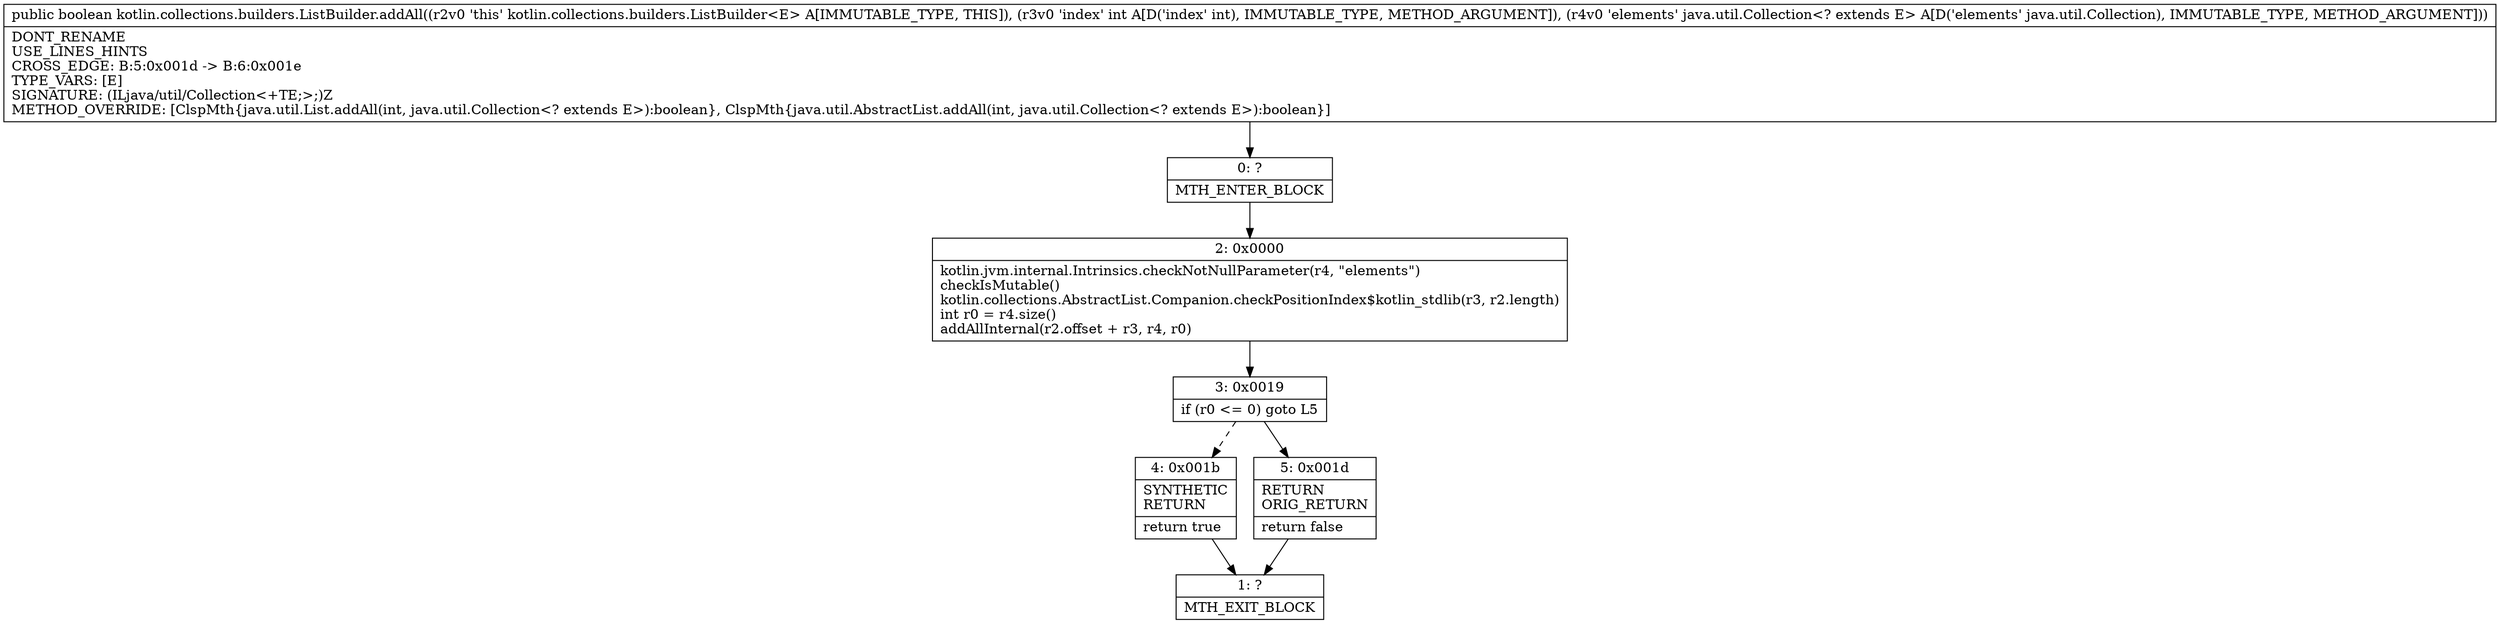 digraph "CFG forkotlin.collections.builders.ListBuilder.addAll(ILjava\/util\/Collection;)Z" {
Node_0 [shape=record,label="{0\:\ ?|MTH_ENTER_BLOCK\l}"];
Node_2 [shape=record,label="{2\:\ 0x0000|kotlin.jvm.internal.Intrinsics.checkNotNullParameter(r4, \"elements\")\lcheckIsMutable()\lkotlin.collections.AbstractList.Companion.checkPositionIndex$kotlin_stdlib(r3, r2.length)\lint r0 = r4.size()\laddAllInternal(r2.offset + r3, r4, r0)\l}"];
Node_3 [shape=record,label="{3\:\ 0x0019|if (r0 \<= 0) goto L5\l}"];
Node_4 [shape=record,label="{4\:\ 0x001b|SYNTHETIC\lRETURN\l|return true\l}"];
Node_1 [shape=record,label="{1\:\ ?|MTH_EXIT_BLOCK\l}"];
Node_5 [shape=record,label="{5\:\ 0x001d|RETURN\lORIG_RETURN\l|return false\l}"];
MethodNode[shape=record,label="{public boolean kotlin.collections.builders.ListBuilder.addAll((r2v0 'this' kotlin.collections.builders.ListBuilder\<E\> A[IMMUTABLE_TYPE, THIS]), (r3v0 'index' int A[D('index' int), IMMUTABLE_TYPE, METHOD_ARGUMENT]), (r4v0 'elements' java.util.Collection\<? extends E\> A[D('elements' java.util.Collection), IMMUTABLE_TYPE, METHOD_ARGUMENT]))  | DONT_RENAME\lUSE_LINES_HINTS\lCROSS_EDGE: B:5:0x001d \-\> B:6:0x001e\lTYPE_VARS: [E]\lSIGNATURE: (ILjava\/util\/Collection\<+TE;\>;)Z\lMETHOD_OVERRIDE: [ClspMth\{java.util.List.addAll(int, java.util.Collection\<? extends E\>):boolean\}, ClspMth\{java.util.AbstractList.addAll(int, java.util.Collection\<? extends E\>):boolean\}]\l}"];
MethodNode -> Node_0;Node_0 -> Node_2;
Node_2 -> Node_3;
Node_3 -> Node_4[style=dashed];
Node_3 -> Node_5;
Node_4 -> Node_1;
Node_5 -> Node_1;
}


